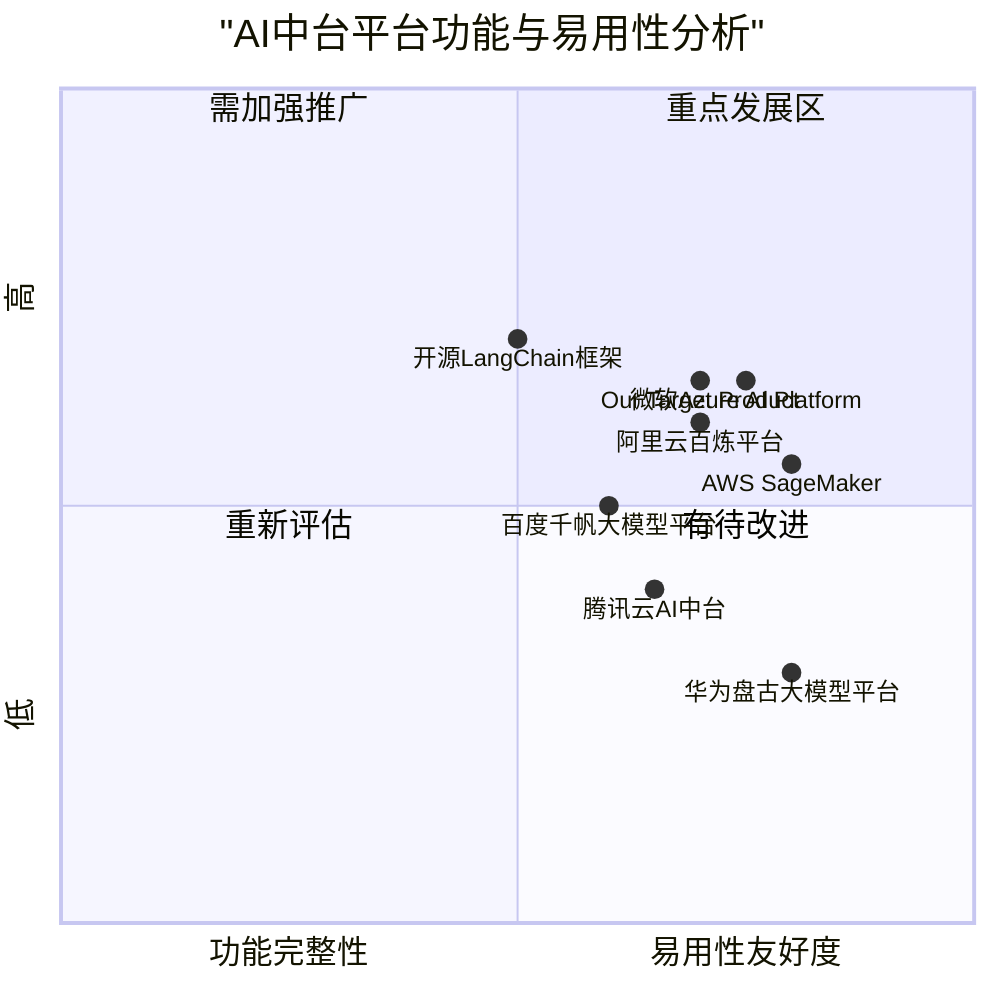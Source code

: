 quadrantChart
    title "AI中台平台功能与易用性分析"
    x-axis "功能完整性" --> "易用性友好度"
    y-axis "低" --> "高"
    quadrant-1 "重点发展区"
    quadrant-2 "需加强推广"
    quadrant-3 "重新评估"
    quadrant-4 "有待改进"
    "阿里云百炼平台": [0.7, 0.6]
    "百度千帆大模型平台": [0.6, 0.5]
    "腾讯云AI中台": [0.65, 0.4]
    "华为盘古大模型平台": [0.8, 0.3]
    "开源LangChain框架": [0.5, 0.7]
    "微软Azure AI Platform": [0.75, 0.65]
    "AWS SageMaker": [0.8, 0.55]
    "Our Target Product": [0.7, 0.65]